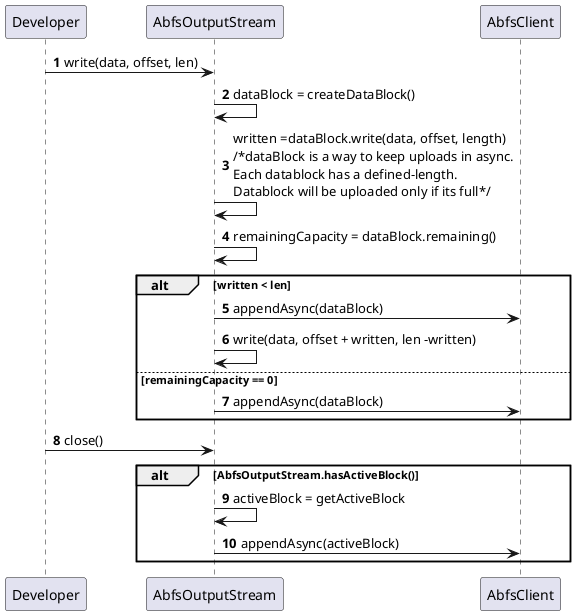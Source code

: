 @startuml
'https://plantuml.com/sequence-diagram

autonumber
Developer -> AbfsOutputStream : write(data, offset, len)
AbfsOutputStream -> AbfsOutputStream: dataBlock = createDataBlock()
AbfsOutputStream -> AbfsOutputStream: written =dataBlock.write(data, offset, length)\n/*dataBlock is a way to keep uploads in async.\nEach datablock has a defined-length.\nDatablock will be uploaded only if its full*/
AbfsOutputStream -> AbfsOutputStream: remainingCapacity = dataBlock.remaining()
alt written < len
  AbfsOutputStream -> AbfsClient: appendAsync(dataBlock)
  AbfsOutputStream -> AbfsOutputStream: write(data, offset + written, len -written)
else remainingCapacity == 0
  AbfsOutputStream -> AbfsClient: appendAsync(dataBlock)
end
Developer -> AbfsOutputStream: close()
alt AbfsOutputStream.hasActiveBlock()
  AbfsOutputStream -> AbfsOutputStream: activeBlock = getActiveBlock
  AbfsOutputStream -> AbfsClient: appendAsync(activeBlock)
end
@enduml